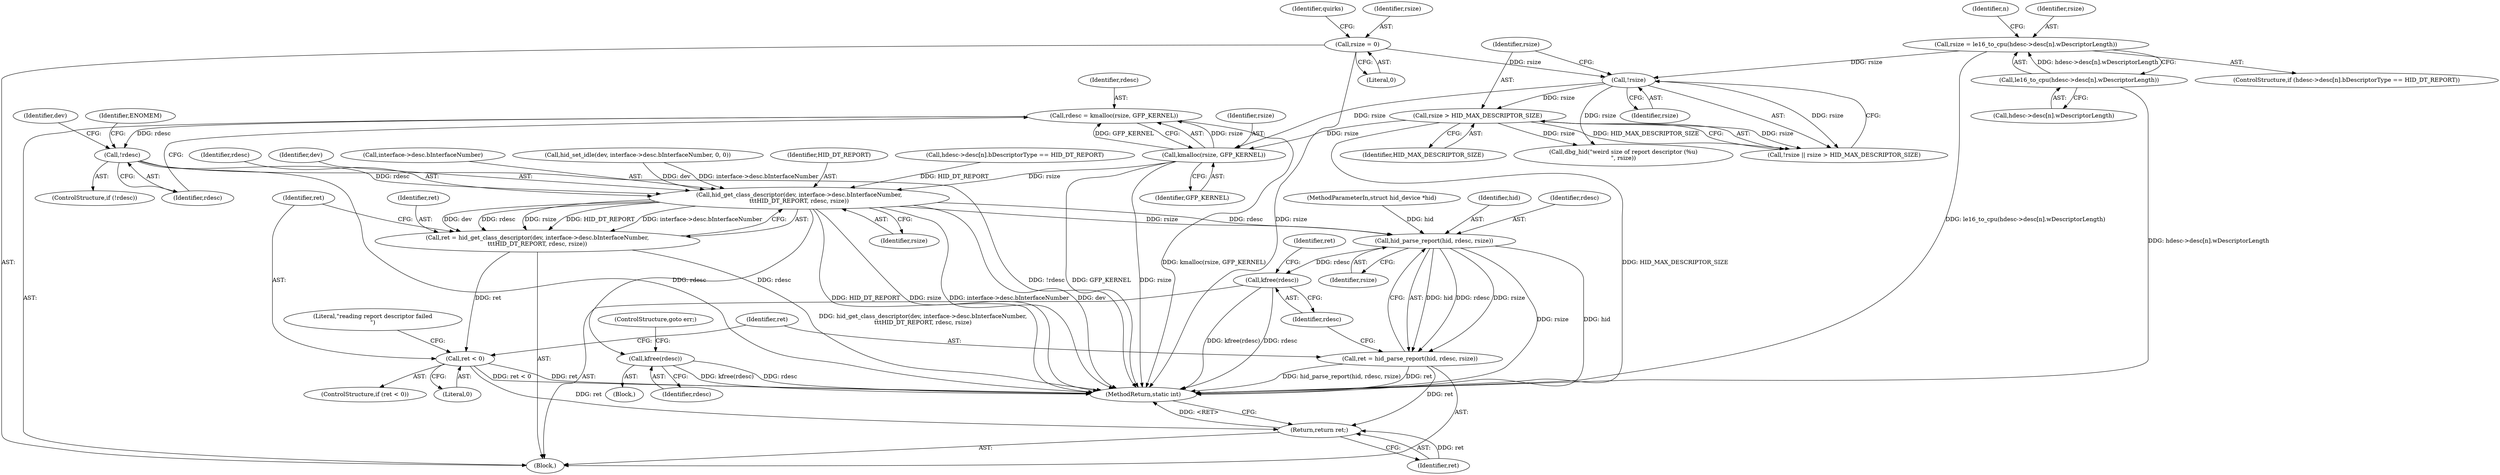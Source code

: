digraph "0_linux_f043bfc98c193c284e2cd768fefabe18ac2fed9b@API" {
"1000276" [label="(Call,rdesc = kmalloc(rsize, GFP_KERNEL))"];
"1000278" [label="(Call,kmalloc(rsize, GFP_KERNEL))"];
"1000264" [label="(Call,!rsize)"];
"1000252" [label="(Call,rsize = le16_to_cpu(hdesc->desc[n].wDescriptorLength))"];
"1000254" [label="(Call,le16_to_cpu(hdesc->desc[n].wDescriptorLength))"];
"1000130" [label="(Call,rsize = 0)"];
"1000266" [label="(Call,rsize > HID_MAX_DESCRIPTOR_SIZE)"];
"1000282" [label="(Call,!rdesc)"];
"1000298" [label="(Call,hid_get_class_descriptor(dev, interface->desc.bInterfaceNumber,\n\t\t\tHID_DT_REPORT, rdesc, rsize))"];
"1000296" [label="(Call,ret = hid_get_class_descriptor(dev, interface->desc.bInterfaceNumber,\n\t\t\tHID_DT_REPORT, rdesc, rsize))"];
"1000309" [label="(Call,ret < 0)"];
"1000340" [label="(Return,return ret;)"];
"1000315" [label="(Call,kfree(rdesc))"];
"1000320" [label="(Call,hid_parse_report(hid, rdesc, rsize))"];
"1000318" [label="(Call,ret = hid_parse_report(hid, rdesc, rsize))"];
"1000324" [label="(Call,kfree(rdesc))"];
"1000103" [label="(Block,)"];
"1000309" [label="(Call,ret < 0)"];
"1000278" [label="(Call,kmalloc(rsize, GFP_KERNEL))"];
"1000297" [label="(Identifier,ret)"];
"1000310" [label="(Identifier,ret)"];
"1000323" [label="(Identifier,rsize)"];
"1000318" [label="(Call,ret = hid_parse_report(hid, rdesc, rsize))"];
"1000314" [label="(Literal,\"reading report descriptor failed\n\")"];
"1000287" [label="(Call,hid_set_idle(dev, interface->desc.bInterfaceNumber, 0, 0))"];
"1000280" [label="(Identifier,GFP_KERNEL)"];
"1000267" [label="(Identifier,rsize)"];
"1000317" [label="(ControlStructure,goto err;)"];
"1000321" [label="(Identifier,hid)"];
"1000305" [label="(Identifier,HID_DT_REPORT)"];
"1000263" [label="(Call,!rsize || rsize > HID_MAX_DESCRIPTOR_SIZE)"];
"1000279" [label="(Identifier,rsize)"];
"1000243" [label="(Call,hdesc->desc[n].bDescriptorType == HID_DT_REPORT)"];
"1000324" [label="(Call,kfree(rdesc))"];
"1000137" [label="(Identifier,quirks)"];
"1000340" [label="(Return,return ret;)"];
"1000255" [label="(Call,hdesc->desc[n].wDescriptorLength)"];
"1000270" [label="(Call,dbg_hid(\"weird size of report descriptor (%u)\n\", rsize))"];
"1000325" [label="(Identifier,rdesc)"];
"1000342" [label="(MethodReturn,static int)"];
"1000268" [label="(Identifier,HID_MAX_DESCRIPTOR_SIZE)"];
"1000322" [label="(Identifier,rdesc)"];
"1000319" [label="(Identifier,ret)"];
"1000283" [label="(Identifier,rdesc)"];
"1000281" [label="(ControlStructure,if (!rdesc))"];
"1000264" [label="(Call,!rsize)"];
"1000315" [label="(Call,kfree(rdesc))"];
"1000265" [label="(Identifier,rsize)"];
"1000312" [label="(Block,)"];
"1000131" [label="(Identifier,rsize)"];
"1000311" [label="(Literal,0)"];
"1000276" [label="(Call,rdesc = kmalloc(rsize, GFP_KERNEL))"];
"1000307" [label="(Identifier,rsize)"];
"1000306" [label="(Identifier,rdesc)"];
"1000241" [label="(Identifier,n)"];
"1000130" [label="(Call,rsize = 0)"];
"1000253" [label="(Identifier,rsize)"];
"1000341" [label="(Identifier,ret)"];
"1000242" [label="(ControlStructure,if (hdesc->desc[n].bDescriptorType == HID_DT_REPORT))"];
"1000299" [label="(Identifier,dev)"];
"1000266" [label="(Call,rsize > HID_MAX_DESCRIPTOR_SIZE)"];
"1000277" [label="(Identifier,rdesc)"];
"1000298" [label="(Call,hid_get_class_descriptor(dev, interface->desc.bInterfaceNumber,\n\t\t\tHID_DT_REPORT, rdesc, rsize))"];
"1000102" [label="(MethodParameterIn,struct hid_device *hid)"];
"1000300" [label="(Call,interface->desc.bInterfaceNumber)"];
"1000288" [label="(Identifier,dev)"];
"1000320" [label="(Call,hid_parse_report(hid, rdesc, rsize))"];
"1000132" [label="(Literal,0)"];
"1000316" [label="(Identifier,rdesc)"];
"1000327" [label="(Identifier,ret)"];
"1000286" [label="(Identifier,ENOMEM)"];
"1000296" [label="(Call,ret = hid_get_class_descriptor(dev, interface->desc.bInterfaceNumber,\n\t\t\tHID_DT_REPORT, rdesc, rsize))"];
"1000308" [label="(ControlStructure,if (ret < 0))"];
"1000252" [label="(Call,rsize = le16_to_cpu(hdesc->desc[n].wDescriptorLength))"];
"1000254" [label="(Call,le16_to_cpu(hdesc->desc[n].wDescriptorLength))"];
"1000282" [label="(Call,!rdesc)"];
"1000276" -> "1000103"  [label="AST: "];
"1000276" -> "1000278"  [label="CFG: "];
"1000277" -> "1000276"  [label="AST: "];
"1000278" -> "1000276"  [label="AST: "];
"1000283" -> "1000276"  [label="CFG: "];
"1000276" -> "1000342"  [label="DDG: kmalloc(rsize, GFP_KERNEL)"];
"1000278" -> "1000276"  [label="DDG: rsize"];
"1000278" -> "1000276"  [label="DDG: GFP_KERNEL"];
"1000276" -> "1000282"  [label="DDG: rdesc"];
"1000278" -> "1000280"  [label="CFG: "];
"1000279" -> "1000278"  [label="AST: "];
"1000280" -> "1000278"  [label="AST: "];
"1000278" -> "1000342"  [label="DDG: GFP_KERNEL"];
"1000278" -> "1000342"  [label="DDG: rsize"];
"1000264" -> "1000278"  [label="DDG: rsize"];
"1000266" -> "1000278"  [label="DDG: rsize"];
"1000278" -> "1000298"  [label="DDG: rsize"];
"1000264" -> "1000263"  [label="AST: "];
"1000264" -> "1000265"  [label="CFG: "];
"1000265" -> "1000264"  [label="AST: "];
"1000267" -> "1000264"  [label="CFG: "];
"1000263" -> "1000264"  [label="CFG: "];
"1000264" -> "1000263"  [label="DDG: rsize"];
"1000252" -> "1000264"  [label="DDG: rsize"];
"1000130" -> "1000264"  [label="DDG: rsize"];
"1000264" -> "1000266"  [label="DDG: rsize"];
"1000264" -> "1000270"  [label="DDG: rsize"];
"1000252" -> "1000242"  [label="AST: "];
"1000252" -> "1000254"  [label="CFG: "];
"1000253" -> "1000252"  [label="AST: "];
"1000254" -> "1000252"  [label="AST: "];
"1000241" -> "1000252"  [label="CFG: "];
"1000252" -> "1000342"  [label="DDG: le16_to_cpu(hdesc->desc[n].wDescriptorLength)"];
"1000254" -> "1000252"  [label="DDG: hdesc->desc[n].wDescriptorLength"];
"1000254" -> "1000255"  [label="CFG: "];
"1000255" -> "1000254"  [label="AST: "];
"1000254" -> "1000342"  [label="DDG: hdesc->desc[n].wDescriptorLength"];
"1000130" -> "1000103"  [label="AST: "];
"1000130" -> "1000132"  [label="CFG: "];
"1000131" -> "1000130"  [label="AST: "];
"1000132" -> "1000130"  [label="AST: "];
"1000137" -> "1000130"  [label="CFG: "];
"1000130" -> "1000342"  [label="DDG: rsize"];
"1000266" -> "1000263"  [label="AST: "];
"1000266" -> "1000268"  [label="CFG: "];
"1000267" -> "1000266"  [label="AST: "];
"1000268" -> "1000266"  [label="AST: "];
"1000263" -> "1000266"  [label="CFG: "];
"1000266" -> "1000342"  [label="DDG: HID_MAX_DESCRIPTOR_SIZE"];
"1000266" -> "1000263"  [label="DDG: rsize"];
"1000266" -> "1000263"  [label="DDG: HID_MAX_DESCRIPTOR_SIZE"];
"1000266" -> "1000270"  [label="DDG: rsize"];
"1000282" -> "1000281"  [label="AST: "];
"1000282" -> "1000283"  [label="CFG: "];
"1000283" -> "1000282"  [label="AST: "];
"1000286" -> "1000282"  [label="CFG: "];
"1000288" -> "1000282"  [label="CFG: "];
"1000282" -> "1000342"  [label="DDG: !rdesc"];
"1000282" -> "1000342"  [label="DDG: rdesc"];
"1000282" -> "1000298"  [label="DDG: rdesc"];
"1000298" -> "1000296"  [label="AST: "];
"1000298" -> "1000307"  [label="CFG: "];
"1000299" -> "1000298"  [label="AST: "];
"1000300" -> "1000298"  [label="AST: "];
"1000305" -> "1000298"  [label="AST: "];
"1000306" -> "1000298"  [label="AST: "];
"1000307" -> "1000298"  [label="AST: "];
"1000296" -> "1000298"  [label="CFG: "];
"1000298" -> "1000342"  [label="DDG: dev"];
"1000298" -> "1000342"  [label="DDG: HID_DT_REPORT"];
"1000298" -> "1000342"  [label="DDG: rsize"];
"1000298" -> "1000342"  [label="DDG: interface->desc.bInterfaceNumber"];
"1000298" -> "1000296"  [label="DDG: dev"];
"1000298" -> "1000296"  [label="DDG: rdesc"];
"1000298" -> "1000296"  [label="DDG: rsize"];
"1000298" -> "1000296"  [label="DDG: HID_DT_REPORT"];
"1000298" -> "1000296"  [label="DDG: interface->desc.bInterfaceNumber"];
"1000287" -> "1000298"  [label="DDG: dev"];
"1000287" -> "1000298"  [label="DDG: interface->desc.bInterfaceNumber"];
"1000243" -> "1000298"  [label="DDG: HID_DT_REPORT"];
"1000298" -> "1000315"  [label="DDG: rdesc"];
"1000298" -> "1000320"  [label="DDG: rdesc"];
"1000298" -> "1000320"  [label="DDG: rsize"];
"1000296" -> "1000103"  [label="AST: "];
"1000297" -> "1000296"  [label="AST: "];
"1000310" -> "1000296"  [label="CFG: "];
"1000296" -> "1000342"  [label="DDG: hid_get_class_descriptor(dev, interface->desc.bInterfaceNumber,\n\t\t\tHID_DT_REPORT, rdesc, rsize)"];
"1000296" -> "1000309"  [label="DDG: ret"];
"1000309" -> "1000308"  [label="AST: "];
"1000309" -> "1000311"  [label="CFG: "];
"1000310" -> "1000309"  [label="AST: "];
"1000311" -> "1000309"  [label="AST: "];
"1000314" -> "1000309"  [label="CFG: "];
"1000319" -> "1000309"  [label="CFG: "];
"1000309" -> "1000342"  [label="DDG: ret"];
"1000309" -> "1000342"  [label="DDG: ret < 0"];
"1000309" -> "1000340"  [label="DDG: ret"];
"1000340" -> "1000103"  [label="AST: "];
"1000340" -> "1000341"  [label="CFG: "];
"1000341" -> "1000340"  [label="AST: "];
"1000342" -> "1000340"  [label="CFG: "];
"1000340" -> "1000342"  [label="DDG: <RET>"];
"1000341" -> "1000340"  [label="DDG: ret"];
"1000318" -> "1000340"  [label="DDG: ret"];
"1000315" -> "1000312"  [label="AST: "];
"1000315" -> "1000316"  [label="CFG: "];
"1000316" -> "1000315"  [label="AST: "];
"1000317" -> "1000315"  [label="CFG: "];
"1000315" -> "1000342"  [label="DDG: kfree(rdesc)"];
"1000315" -> "1000342"  [label="DDG: rdesc"];
"1000320" -> "1000318"  [label="AST: "];
"1000320" -> "1000323"  [label="CFG: "];
"1000321" -> "1000320"  [label="AST: "];
"1000322" -> "1000320"  [label="AST: "];
"1000323" -> "1000320"  [label="AST: "];
"1000318" -> "1000320"  [label="CFG: "];
"1000320" -> "1000342"  [label="DDG: rsize"];
"1000320" -> "1000342"  [label="DDG: hid"];
"1000320" -> "1000318"  [label="DDG: hid"];
"1000320" -> "1000318"  [label="DDG: rdesc"];
"1000320" -> "1000318"  [label="DDG: rsize"];
"1000102" -> "1000320"  [label="DDG: hid"];
"1000320" -> "1000324"  [label="DDG: rdesc"];
"1000318" -> "1000103"  [label="AST: "];
"1000319" -> "1000318"  [label="AST: "];
"1000325" -> "1000318"  [label="CFG: "];
"1000318" -> "1000342"  [label="DDG: hid_parse_report(hid, rdesc, rsize)"];
"1000318" -> "1000342"  [label="DDG: ret"];
"1000324" -> "1000103"  [label="AST: "];
"1000324" -> "1000325"  [label="CFG: "];
"1000325" -> "1000324"  [label="AST: "];
"1000327" -> "1000324"  [label="CFG: "];
"1000324" -> "1000342"  [label="DDG: kfree(rdesc)"];
"1000324" -> "1000342"  [label="DDG: rdesc"];
}
